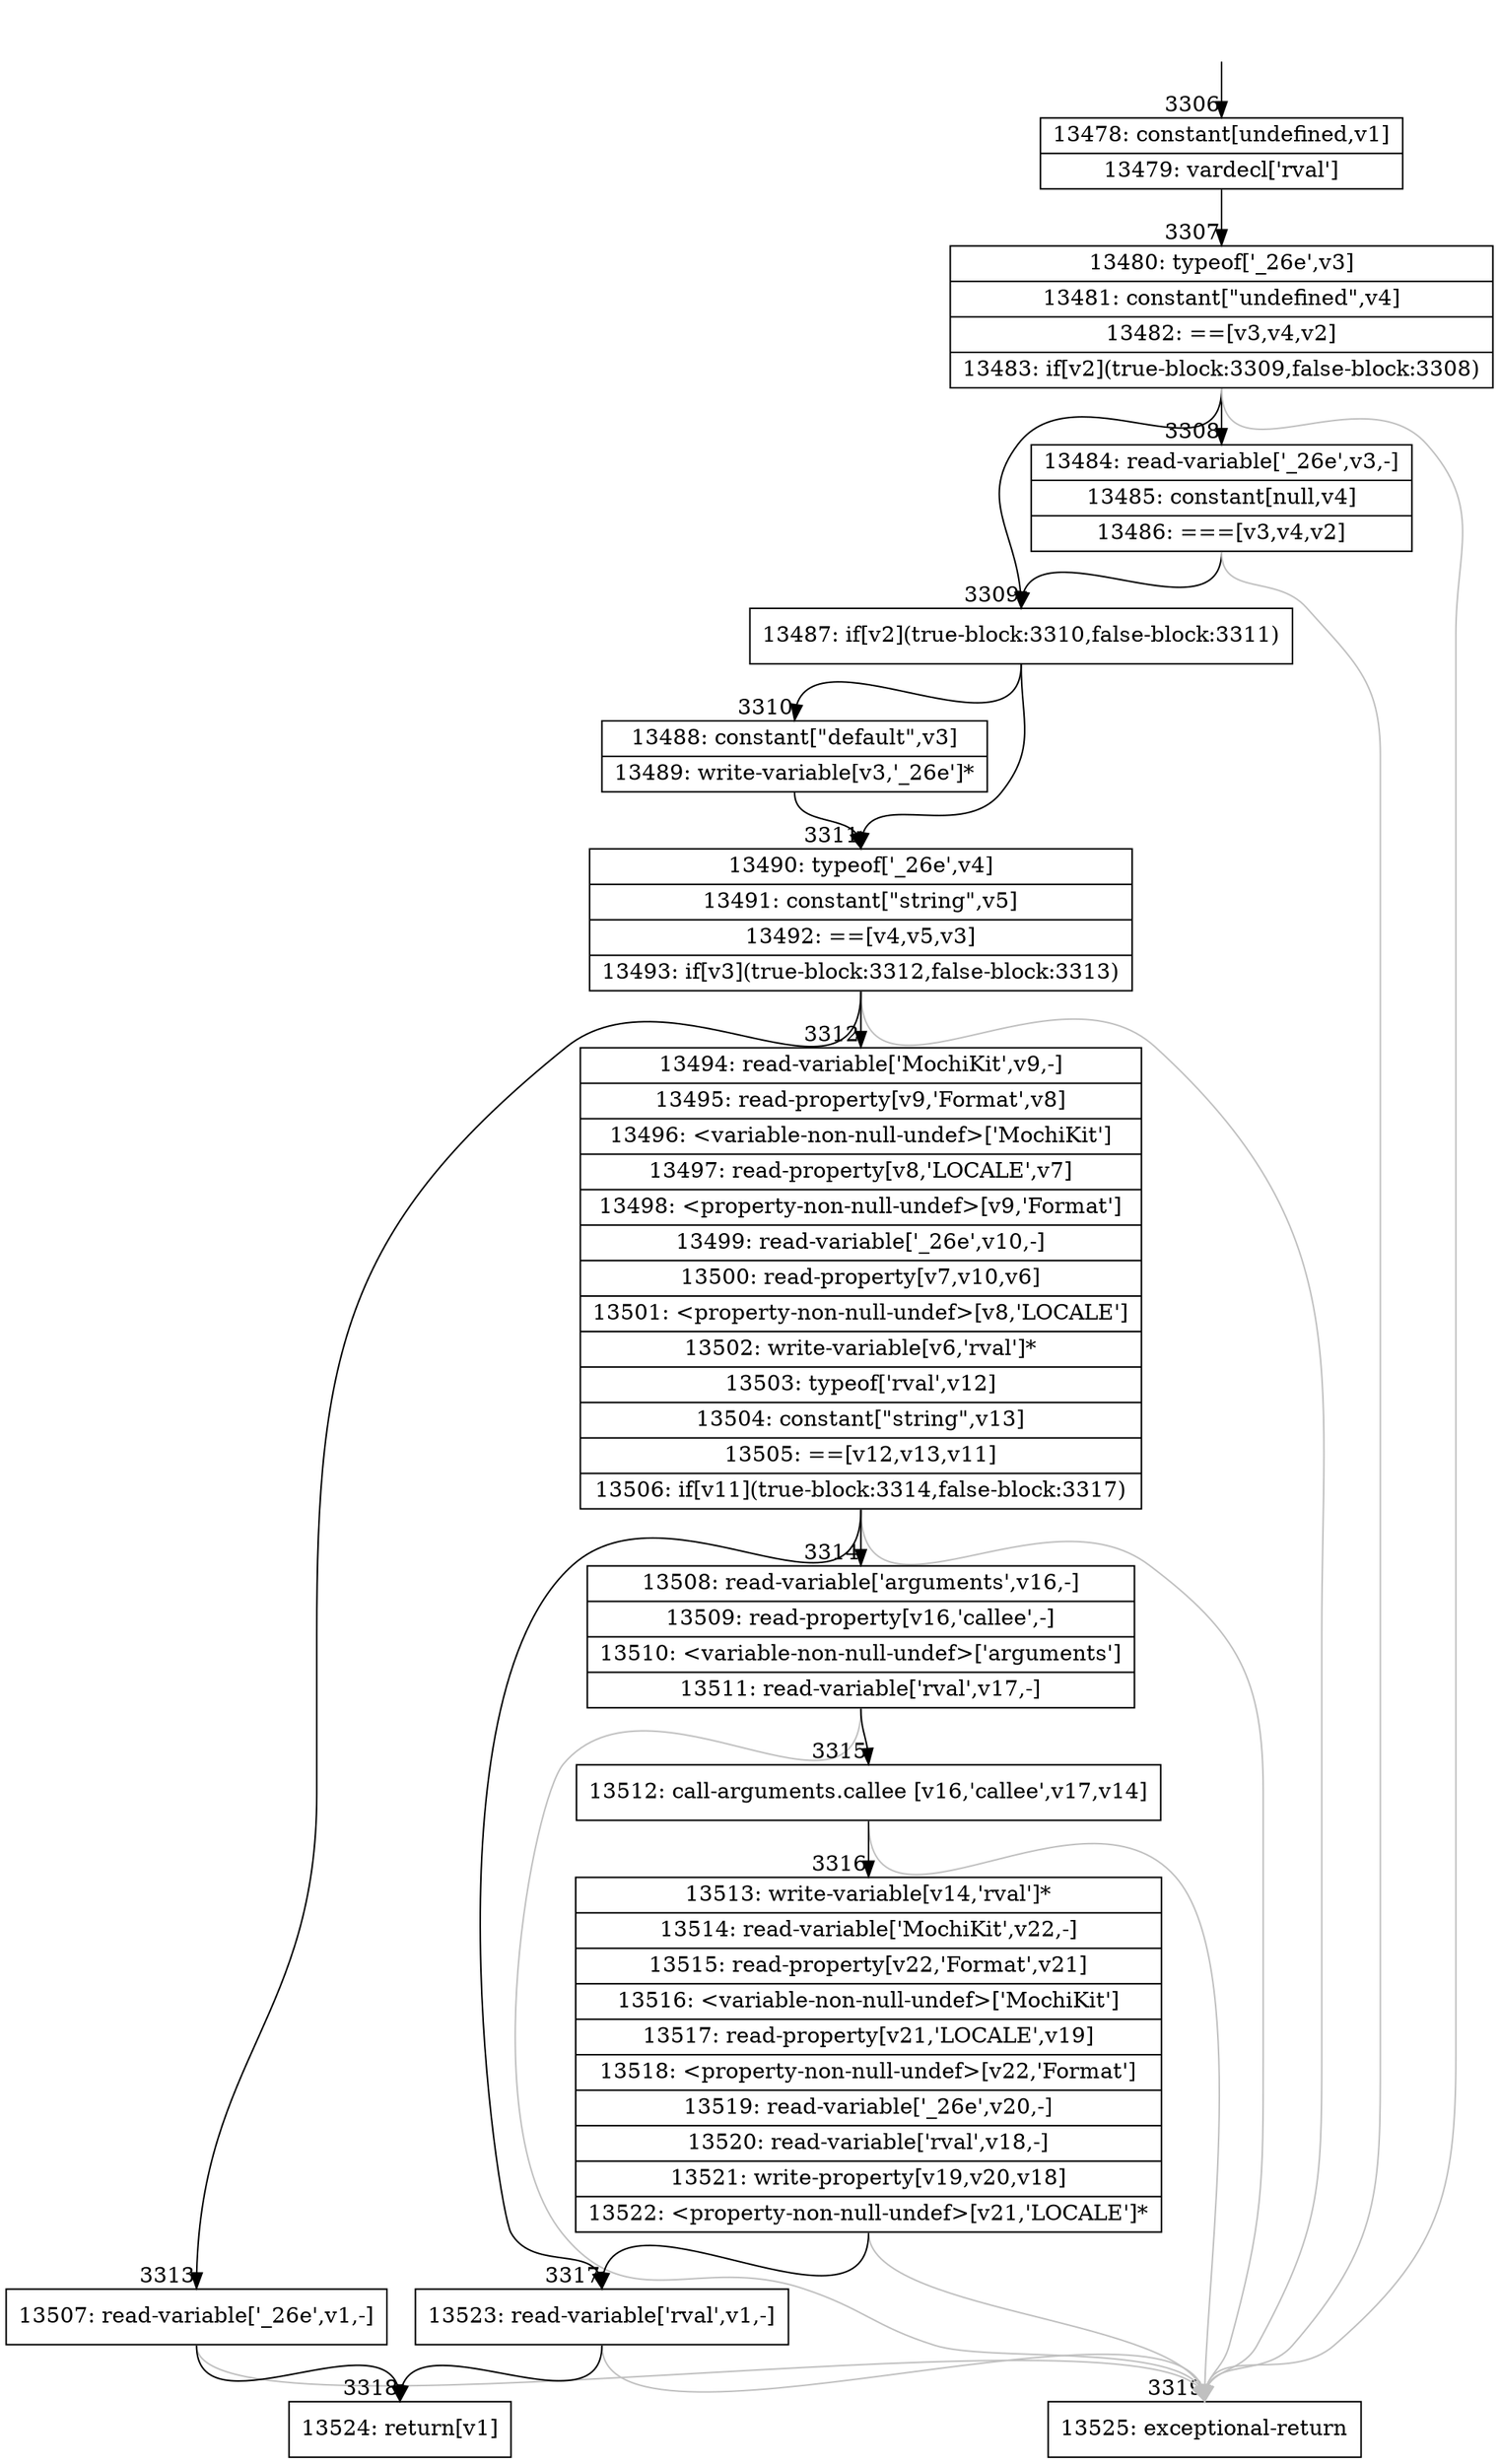 digraph {
rankdir="TD"
BB_entry247[shape=none,label=""];
BB_entry247 -> BB3306 [tailport=s, headport=n, headlabel="    3306"]
BB3306 [shape=record label="{13478: constant[undefined,v1]|13479: vardecl['rval']}" ] 
BB3306 -> BB3307 [tailport=s, headport=n, headlabel="      3307"]
BB3307 [shape=record label="{13480: typeof['_26e',v3]|13481: constant[\"undefined\",v4]|13482: ==[v3,v4,v2]|13483: if[v2](true-block:3309,false-block:3308)}" ] 
BB3307 -> BB3309 [tailport=s, headport=n, headlabel="      3309"]
BB3307 -> BB3308 [tailport=s, headport=n, headlabel="      3308"]
BB3307 -> BB3319 [tailport=s, headport=n, color=gray, headlabel="      3319"]
BB3308 [shape=record label="{13484: read-variable['_26e',v3,-]|13485: constant[null,v4]|13486: ===[v3,v4,v2]}" ] 
BB3308 -> BB3309 [tailport=s, headport=n]
BB3308 -> BB3319 [tailport=s, headport=n, color=gray]
BB3309 [shape=record label="{13487: if[v2](true-block:3310,false-block:3311)}" ] 
BB3309 -> BB3310 [tailport=s, headport=n, headlabel="      3310"]
BB3309 -> BB3311 [tailport=s, headport=n, headlabel="      3311"]
BB3310 [shape=record label="{13488: constant[\"default\",v3]|13489: write-variable[v3,'_26e']*}" ] 
BB3310 -> BB3311 [tailport=s, headport=n]
BB3311 [shape=record label="{13490: typeof['_26e',v4]|13491: constant[\"string\",v5]|13492: ==[v4,v5,v3]|13493: if[v3](true-block:3312,false-block:3313)}" ] 
BB3311 -> BB3312 [tailport=s, headport=n, headlabel="      3312"]
BB3311 -> BB3313 [tailport=s, headport=n, headlabel="      3313"]
BB3311 -> BB3319 [tailport=s, headport=n, color=gray]
BB3312 [shape=record label="{13494: read-variable['MochiKit',v9,-]|13495: read-property[v9,'Format',v8]|13496: \<variable-non-null-undef\>['MochiKit']|13497: read-property[v8,'LOCALE',v7]|13498: \<property-non-null-undef\>[v9,'Format']|13499: read-variable['_26e',v10,-]|13500: read-property[v7,v10,v6]|13501: \<property-non-null-undef\>[v8,'LOCALE']|13502: write-variable[v6,'rval']*|13503: typeof['rval',v12]|13504: constant[\"string\",v13]|13505: ==[v12,v13,v11]|13506: if[v11](true-block:3314,false-block:3317)}" ] 
BB3312 -> BB3314 [tailport=s, headport=n, headlabel="      3314"]
BB3312 -> BB3317 [tailport=s, headport=n, headlabel="      3317"]
BB3312 -> BB3319 [tailport=s, headport=n, color=gray]
BB3313 [shape=record label="{13507: read-variable['_26e',v1,-]}" ] 
BB3313 -> BB3318 [tailport=s, headport=n, headlabel="      3318"]
BB3313 -> BB3319 [tailport=s, headport=n, color=gray]
BB3314 [shape=record label="{13508: read-variable['arguments',v16,-]|13509: read-property[v16,'callee',-]|13510: \<variable-non-null-undef\>['arguments']|13511: read-variable['rval',v17,-]}" ] 
BB3314 -> BB3315 [tailport=s, headport=n, headlabel="      3315"]
BB3314 -> BB3319 [tailport=s, headport=n, color=gray]
BB3315 [shape=record label="{13512: call-arguments.callee [v16,'callee',v17,v14]}" ] 
BB3315 -> BB3316 [tailport=s, headport=n, headlabel="      3316"]
BB3315 -> BB3319 [tailport=s, headport=n, color=gray]
BB3316 [shape=record label="{13513: write-variable[v14,'rval']*|13514: read-variable['MochiKit',v22,-]|13515: read-property[v22,'Format',v21]|13516: \<variable-non-null-undef\>['MochiKit']|13517: read-property[v21,'LOCALE',v19]|13518: \<property-non-null-undef\>[v22,'Format']|13519: read-variable['_26e',v20,-]|13520: read-variable['rval',v18,-]|13521: write-property[v19,v20,v18]|13522: \<property-non-null-undef\>[v21,'LOCALE']*}" ] 
BB3316 -> BB3317 [tailport=s, headport=n]
BB3316 -> BB3319 [tailport=s, headport=n, color=gray]
BB3317 [shape=record label="{13523: read-variable['rval',v1,-]}" ] 
BB3317 -> BB3318 [tailport=s, headport=n]
BB3317 -> BB3319 [tailport=s, headport=n, color=gray]
BB3318 [shape=record label="{13524: return[v1]}" ] 
BB3319 [shape=record label="{13525: exceptional-return}" ] 
//#$~ 2154
}
